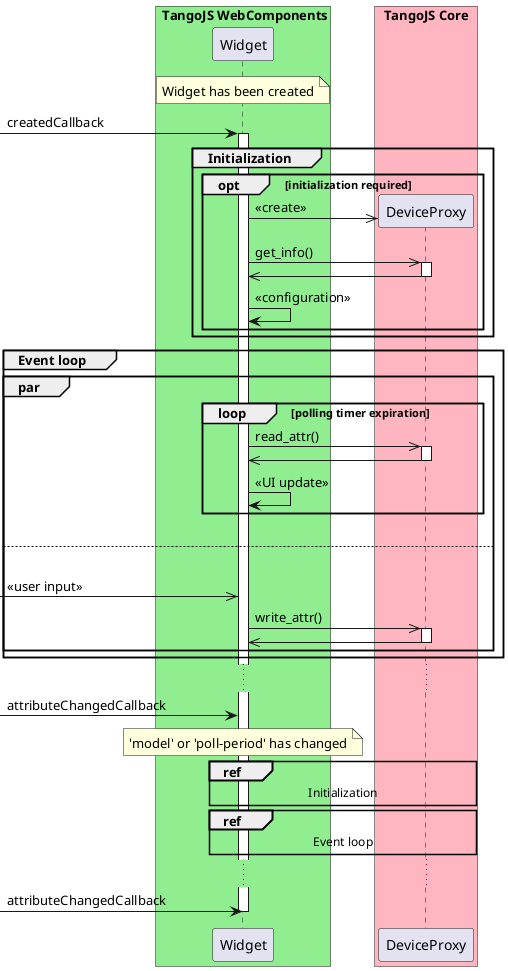 @startuml

participant Widget
participant DeviceProxy

box " TangoJS WebComponents" #LightGreen
  participant Widget
end box

box "TangoJS Core" #LightPink
  participant DeviceProxy
end box

note over Widget: Widget has been created

[-> Widget: createdCallback
activate Widget

group Initialization
opt initialization required
  create DeviceProxy
  Widget ->> DeviceProxy: << create >>

  Widget ->> DeviceProxy: get_info()
  activate DeviceProxy

  DeviceProxy ->> Widget:
  deactivate DeviceProxy

  Widget -> Widget: << configuration >>
end
end


group Event loop
par

  loop polling timer expiration
    Widget ->> DeviceProxy: read_attr()
    activate DeviceProxy

    DeviceProxy ->> Widget:
    deactivate DeviceProxy

    Widget -> Widget: << UI update >>
  end

  |||

else

  |||

  [->>Widget: << user input >>
  Widget ->> DeviceProxy: write_attr()
  activate DeviceProxy
  DeviceProxy ->> Widget:
  deactivate DeviceProxy

end
end

...

[-> Widget: attributeChangedCallback

note over Widget: 'model' or 'poll-period' has changed

ref over Widget, DeviceProxy: Initialization
ref over Widget, DeviceProxy: Event loop

...

[-> Widget: attributeChangedCallback

deactivate Widget

@enduml
